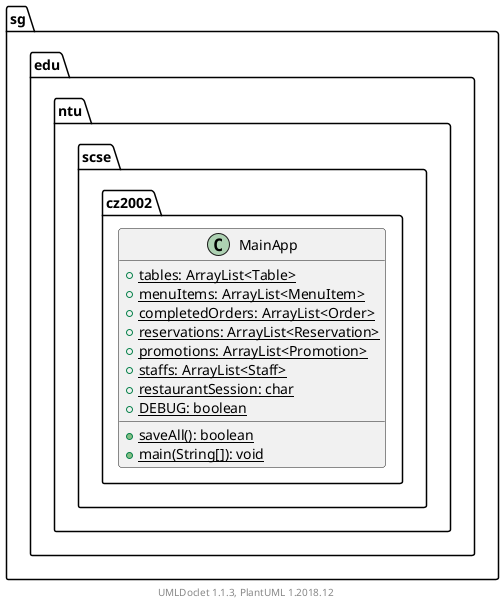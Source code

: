 @startuml

    namespace sg.edu.ntu.scse.cz2002 {

        class MainApp {
            {static} +tables: ArrayList<Table>
            {static} +menuItems: ArrayList<MenuItem>
            {static} +completedOrders: ArrayList<Order>
            {static} +reservations: ArrayList<Reservation>
            {static} +promotions: ArrayList<Promotion>
            {static} +staffs: ArrayList<Staff>
            {static} +restaurantSession: char
            {static} +DEBUG: boolean
            {static} +saveAll(): boolean
            {static} +main(String[]): void
        }

    }


    center footer UMLDoclet 1.1.3, PlantUML 1.2018.12
@enduml

